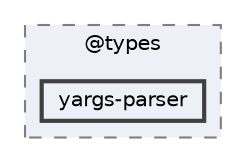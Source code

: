 digraph "pkiclassroomrescheduler/src/main/frontend/node_modules/@types/yargs-parser"
{
 // LATEX_PDF_SIZE
  bgcolor="transparent";
  edge [fontname=Helvetica,fontsize=10,labelfontname=Helvetica,labelfontsize=10];
  node [fontname=Helvetica,fontsize=10,shape=box,height=0.2,width=0.4];
  compound=true
  subgraph clusterdir_4e994157bc6d0b5f80f6b9b3b1e8b410 {
    graph [ bgcolor="#edf0f7", pencolor="grey50", label="@types", fontname=Helvetica,fontsize=10 style="filled,dashed", URL="dir_4e994157bc6d0b5f80f6b9b3b1e8b410.html",tooltip=""]
  dir_c567dafb00615cc1b1a8ca161ec17948 [label="yargs-parser", fillcolor="#edf0f7", color="grey25", style="filled,bold", URL="dir_c567dafb00615cc1b1a8ca161ec17948.html",tooltip=""];
  }
}
